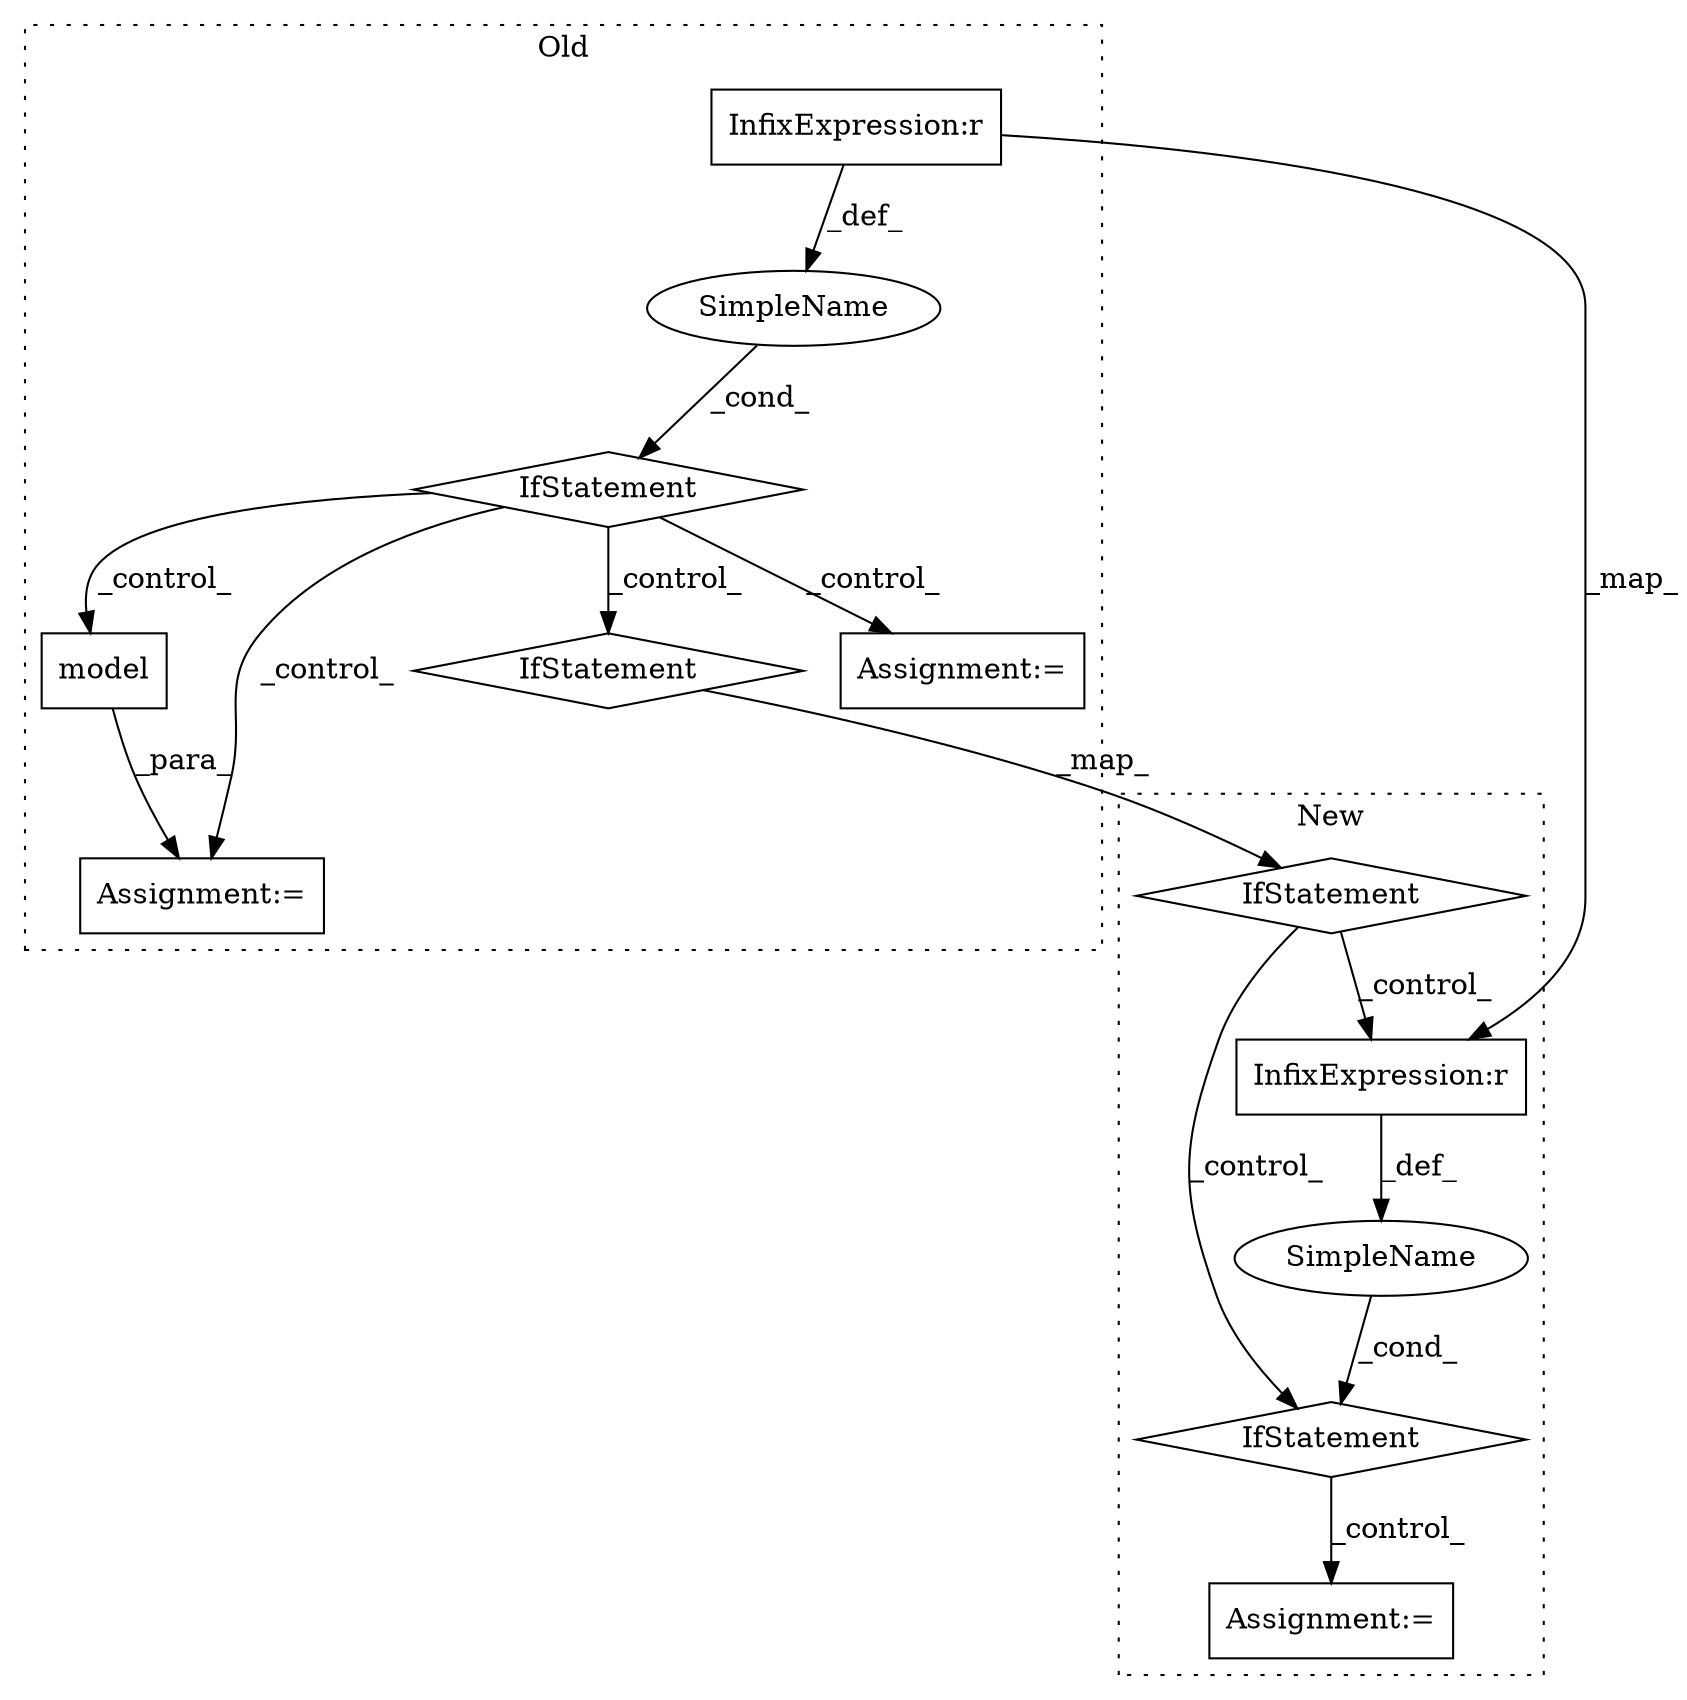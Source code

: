 digraph G {
subgraph cluster0 {
1 [label="model" a="32" s="10668,10727" l="6,1" shape="box"];
3 [label="Assignment:=" a="7" s="10666" l="2" shape="box"];
6 [label="SimpleName" a="42" s="" l="" shape="ellipse"];
7 [label="IfStatement" a="25" s="10463,10494" l="4,2" shape="diamond"];
8 [label="InfixExpression:r" a="27" s="10482" l="4" shape="box"];
10 [label="IfStatement" a="25" s="11101,11132" l="4,2" shape="diamond"];
12 [label="Assignment:=" a="7" s="10758" l="1" shape="box"];
label = "Old";
style="dotted";
}
subgraph cluster1 {
2 [label="IfStatement" a="25" s="10604,10635" l="4,2" shape="diamond"];
4 [label="Assignment:=" a="7" s="10857" l="1" shape="box"];
5 [label="SimpleName" a="42" s="" l="" shape="ellipse"];
9 [label="InfixExpression:r" a="27" s="10623" l="4" shape="box"];
11 [label="IfStatement" a="25" s="10487,10590" l="4,2" shape="diamond"];
label = "New";
style="dotted";
}
1 -> 3 [label="_para_"];
2 -> 4 [label="_control_"];
5 -> 2 [label="_cond_"];
6 -> 7 [label="_cond_"];
7 -> 3 [label="_control_"];
7 -> 1 [label="_control_"];
7 -> 12 [label="_control_"];
7 -> 10 [label="_control_"];
8 -> 9 [label="_map_"];
8 -> 6 [label="_def_"];
9 -> 5 [label="_def_"];
10 -> 11 [label="_map_"];
11 -> 2 [label="_control_"];
11 -> 9 [label="_control_"];
}